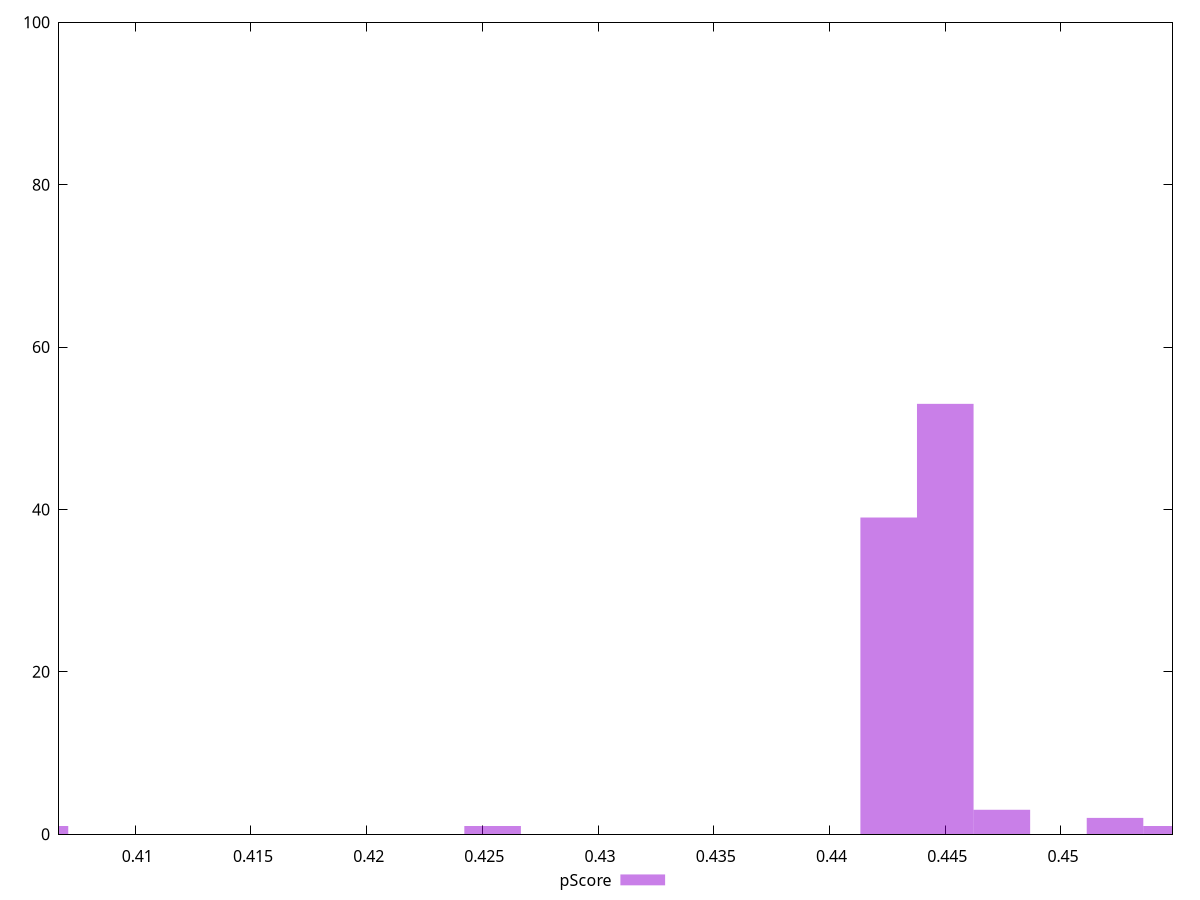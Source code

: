 reset

$pScore <<EOF
0.4058830918605866 1
0.44500435372666725 53
0.4547846691931874 1
0.4425592748600372 39
0.4474494325932973 3
0.45233959032655735 2
0.4254437227936269 1
EOF

set key outside below
set boxwidth 0.0024450788666300397
set xrange [0.40670588235294114:0.4548235294117647]
set yrange [0:100]
set trange [0:100]
set style fill transparent solid 0.5 noborder
set terminal svg size 640, 490 enhanced background rgb 'white'
set output "reports/report_00030_2021-02-24T20-42-31.540Z/uses-rel-preload/samples/music/pScore/histogram.svg"

plot $pScore title "pScore" with boxes

reset
